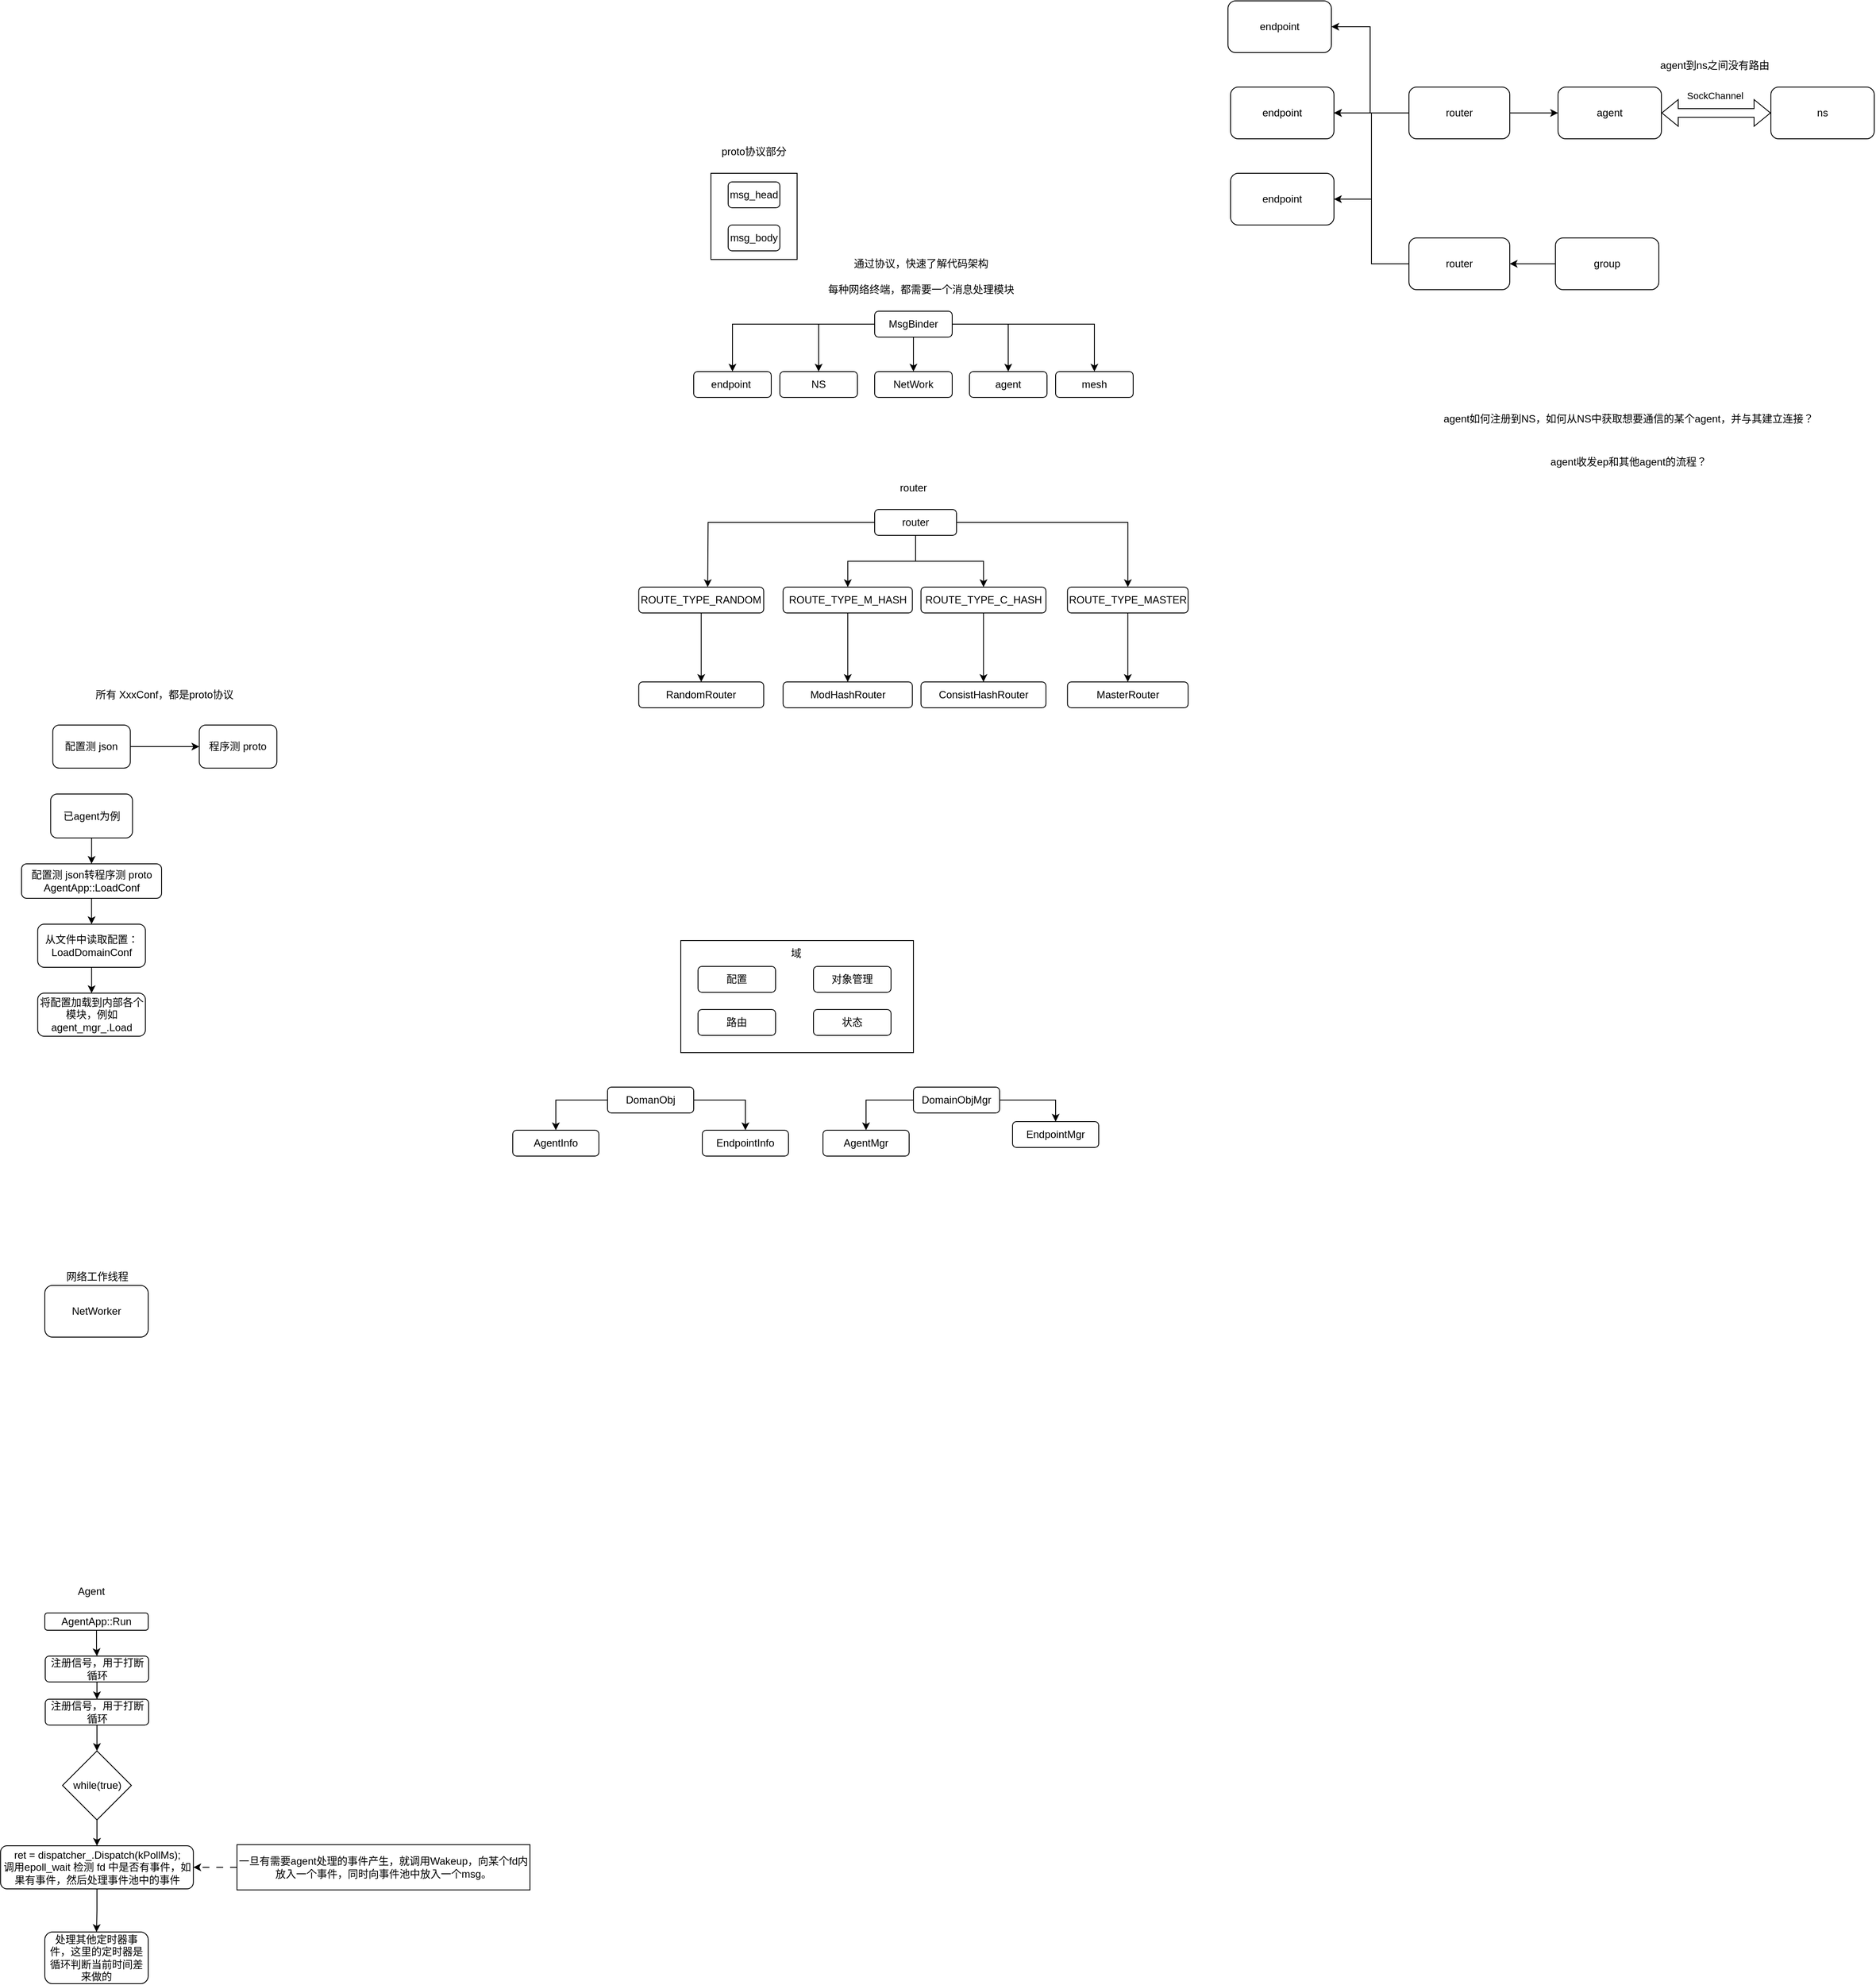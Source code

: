 <mxfile version="26.1.1">
  <diagram name="第 1 页" id="k40KUhnG5UWYb8Obpm_M">
    <mxGraphModel dx="2511" dy="891" grid="1" gridSize="10" guides="1" tooltips="1" connect="1" arrows="1" fold="1" page="1" pageScale="1" pageWidth="827" pageHeight="1169" math="0" shadow="0">
      <root>
        <mxCell id="0" />
        <mxCell id="1" parent="0" />
        <mxCell id="VnnVtrXKFZIncb8XVv-m-1" value="proto协议部分" style="text;html=1;align=center;verticalAlign=middle;whiteSpace=wrap;rounded=0;" vertex="1" parent="1">
          <mxGeometry x="50" y="180" width="80" height="30" as="geometry" />
        </mxCell>
        <mxCell id="VnnVtrXKFZIncb8XVv-m-6" value="" style="rounded=0;whiteSpace=wrap;html=1;fillColor=default;" vertex="1" parent="1">
          <mxGeometry x="40" y="220" width="100" height="100" as="geometry" />
        </mxCell>
        <mxCell id="VnnVtrXKFZIncb8XVv-m-8" value="msg_head" style="rounded=1;whiteSpace=wrap;html=1;" vertex="1" parent="1">
          <mxGeometry x="60" y="230" width="60" height="30" as="geometry" />
        </mxCell>
        <mxCell id="VnnVtrXKFZIncb8XVv-m-9" value="msg_body" style="rounded=1;whiteSpace=wrap;html=1;" vertex="1" parent="1">
          <mxGeometry x="60" y="280" width="60" height="30" as="geometry" />
        </mxCell>
        <mxCell id="VnnVtrXKFZIncb8XVv-m-14" value="每种网络终端，都需要一个消息处理模块" style="text;html=1;align=center;verticalAlign=middle;whiteSpace=wrap;rounded=0;" vertex="1" parent="1">
          <mxGeometry x="154" y="340" width="260" height="30" as="geometry" />
        </mxCell>
        <mxCell id="VnnVtrXKFZIncb8XVv-m-17" value="" style="edgeStyle=orthogonalEdgeStyle;rounded=0;orthogonalLoop=1;jettySize=auto;html=1;" edge="1" parent="1" source="VnnVtrXKFZIncb8XVv-m-15" target="VnnVtrXKFZIncb8XVv-m-16">
          <mxGeometry relative="1" as="geometry" />
        </mxCell>
        <mxCell id="VnnVtrXKFZIncb8XVv-m-22" value="" style="edgeStyle=orthogonalEdgeStyle;rounded=0;orthogonalLoop=1;jettySize=auto;html=1;" edge="1" parent="1" source="VnnVtrXKFZIncb8XVv-m-15" target="VnnVtrXKFZIncb8XVv-m-21">
          <mxGeometry relative="1" as="geometry" />
        </mxCell>
        <mxCell id="VnnVtrXKFZIncb8XVv-m-24" value="" style="edgeStyle=orthogonalEdgeStyle;rounded=0;orthogonalLoop=1;jettySize=auto;html=1;" edge="1" parent="1" source="VnnVtrXKFZIncb8XVv-m-15" target="VnnVtrXKFZIncb8XVv-m-23">
          <mxGeometry relative="1" as="geometry" />
        </mxCell>
        <mxCell id="VnnVtrXKFZIncb8XVv-m-26" value="" style="edgeStyle=orthogonalEdgeStyle;rounded=0;orthogonalLoop=1;jettySize=auto;html=1;" edge="1" parent="1" source="VnnVtrXKFZIncb8XVv-m-15" target="VnnVtrXKFZIncb8XVv-m-25">
          <mxGeometry relative="1" as="geometry" />
        </mxCell>
        <mxCell id="VnnVtrXKFZIncb8XVv-m-28" value="" style="edgeStyle=orthogonalEdgeStyle;rounded=0;orthogonalLoop=1;jettySize=auto;html=1;" edge="1" parent="1" source="VnnVtrXKFZIncb8XVv-m-15" target="VnnVtrXKFZIncb8XVv-m-27">
          <mxGeometry relative="1" as="geometry" />
        </mxCell>
        <mxCell id="VnnVtrXKFZIncb8XVv-m-15" value="MsgBinder" style="rounded=1;whiteSpace=wrap;html=1;" vertex="1" parent="1">
          <mxGeometry x="230" y="380" width="90" height="30" as="geometry" />
        </mxCell>
        <mxCell id="VnnVtrXKFZIncb8XVv-m-16" value="endpoint&amp;nbsp;" style="rounded=1;whiteSpace=wrap;html=1;" vertex="1" parent="1">
          <mxGeometry x="20" y="450" width="90" height="30" as="geometry" />
        </mxCell>
        <mxCell id="VnnVtrXKFZIncb8XVv-m-21" value="mesh" style="rounded=1;whiteSpace=wrap;html=1;" vertex="1" parent="1">
          <mxGeometry x="440" y="450" width="90" height="30" as="geometry" />
        </mxCell>
        <mxCell id="VnnVtrXKFZIncb8XVv-m-23" value="agent" style="rounded=1;whiteSpace=wrap;html=1;" vertex="1" parent="1">
          <mxGeometry x="340" y="450" width="90" height="30" as="geometry" />
        </mxCell>
        <mxCell id="VnnVtrXKFZIncb8XVv-m-25" value="NetWork" style="rounded=1;whiteSpace=wrap;html=1;" vertex="1" parent="1">
          <mxGeometry x="230" y="450" width="90" height="30" as="geometry" />
        </mxCell>
        <mxCell id="VnnVtrXKFZIncb8XVv-m-27" value="NS" style="rounded=1;whiteSpace=wrap;html=1;" vertex="1" parent="1">
          <mxGeometry x="120" y="450" width="90" height="30" as="geometry" />
        </mxCell>
        <mxCell id="VnnVtrXKFZIncb8XVv-m-29" value="通过协议，快速了解代码架构" style="text;html=1;align=center;verticalAlign=middle;whiteSpace=wrap;rounded=0;" vertex="1" parent="1">
          <mxGeometry x="204" y="310" width="160" height="30" as="geometry" />
        </mxCell>
        <mxCell id="VnnVtrXKFZIncb8XVv-m-30" value="router" style="text;html=1;align=center;verticalAlign=middle;whiteSpace=wrap;rounded=0;" vertex="1" parent="1">
          <mxGeometry x="245" y="570" width="60" height="30" as="geometry" />
        </mxCell>
        <mxCell id="VnnVtrXKFZIncb8XVv-m-33" value="" style="edgeStyle=orthogonalEdgeStyle;rounded=0;orthogonalLoop=1;jettySize=auto;html=1;" edge="1" parent="1" source="VnnVtrXKFZIncb8XVv-m-31">
          <mxGeometry relative="1" as="geometry">
            <mxPoint x="36.243" y="700" as="targetPoint" />
          </mxGeometry>
        </mxCell>
        <mxCell id="VnnVtrXKFZIncb8XVv-m-35" value="" style="edgeStyle=orthogonalEdgeStyle;rounded=0;orthogonalLoop=1;jettySize=auto;html=1;" edge="1" parent="1" source="VnnVtrXKFZIncb8XVv-m-31" target="VnnVtrXKFZIncb8XVv-m-34">
          <mxGeometry relative="1" as="geometry" />
        </mxCell>
        <mxCell id="VnnVtrXKFZIncb8XVv-m-37" value="" style="edgeStyle=orthogonalEdgeStyle;rounded=0;orthogonalLoop=1;jettySize=auto;html=1;" edge="1" parent="1" source="VnnVtrXKFZIncb8XVv-m-31" target="VnnVtrXKFZIncb8XVv-m-36">
          <mxGeometry relative="1" as="geometry" />
        </mxCell>
        <mxCell id="VnnVtrXKFZIncb8XVv-m-41" value="" style="edgeStyle=orthogonalEdgeStyle;rounded=0;orthogonalLoop=1;jettySize=auto;html=1;" edge="1" parent="1" source="VnnVtrXKFZIncb8XVv-m-31" target="VnnVtrXKFZIncb8XVv-m-40">
          <mxGeometry relative="1" as="geometry" />
        </mxCell>
        <mxCell id="VnnVtrXKFZIncb8XVv-m-31" value="router" style="rounded=1;whiteSpace=wrap;html=1;" vertex="1" parent="1">
          <mxGeometry x="230" y="610" width="95" height="30" as="geometry" />
        </mxCell>
        <mxCell id="VnnVtrXKFZIncb8XVv-m-49" value="" style="edgeStyle=orthogonalEdgeStyle;rounded=0;orthogonalLoop=1;jettySize=auto;html=1;" edge="1" parent="1" source="VnnVtrXKFZIncb8XVv-m-32" target="VnnVtrXKFZIncb8XVv-m-48">
          <mxGeometry relative="1" as="geometry" />
        </mxCell>
        <mxCell id="VnnVtrXKFZIncb8XVv-m-32" value="ROUTE_TYPE_RANDOM" style="rounded=1;whiteSpace=wrap;html=1;" vertex="1" parent="1">
          <mxGeometry x="-43.76" y="700" width="145" height="30" as="geometry" />
        </mxCell>
        <mxCell id="VnnVtrXKFZIncb8XVv-m-47" value="" style="edgeStyle=orthogonalEdgeStyle;rounded=0;orthogonalLoop=1;jettySize=auto;html=1;" edge="1" parent="1" source="VnnVtrXKFZIncb8XVv-m-34" target="VnnVtrXKFZIncb8XVv-m-46">
          <mxGeometry relative="1" as="geometry" />
        </mxCell>
        <mxCell id="VnnVtrXKFZIncb8XVv-m-34" value="ROUTE_TYPE_MASTER" style="rounded=1;whiteSpace=wrap;html=1;" vertex="1" parent="1">
          <mxGeometry x="453.76" y="700" width="140" height="30" as="geometry" />
        </mxCell>
        <mxCell id="VnnVtrXKFZIncb8XVv-m-45" value="" style="edgeStyle=orthogonalEdgeStyle;rounded=0;orthogonalLoop=1;jettySize=auto;html=1;" edge="1" parent="1" source="VnnVtrXKFZIncb8XVv-m-36" target="VnnVtrXKFZIncb8XVv-m-44">
          <mxGeometry relative="1" as="geometry" />
        </mxCell>
        <mxCell id="VnnVtrXKFZIncb8XVv-m-36" value="ROUTE_TYPE_C_HASH" style="rounded=1;whiteSpace=wrap;html=1;" vertex="1" parent="1">
          <mxGeometry x="283.76" y="700" width="145" height="30" as="geometry" />
        </mxCell>
        <mxCell id="VnnVtrXKFZIncb8XVv-m-43" value="" style="edgeStyle=orthogonalEdgeStyle;rounded=0;orthogonalLoop=1;jettySize=auto;html=1;" edge="1" parent="1" source="VnnVtrXKFZIncb8XVv-m-40" target="VnnVtrXKFZIncb8XVv-m-42">
          <mxGeometry relative="1" as="geometry" />
        </mxCell>
        <mxCell id="VnnVtrXKFZIncb8XVv-m-40" value="ROUTE_TYPE_M_HASH" style="rounded=1;whiteSpace=wrap;html=1;" vertex="1" parent="1">
          <mxGeometry x="123.76" y="700" width="150" height="30" as="geometry" />
        </mxCell>
        <mxCell id="VnnVtrXKFZIncb8XVv-m-42" value="ModHashRouter" style="rounded=1;whiteSpace=wrap;html=1;" vertex="1" parent="1">
          <mxGeometry x="123.76" y="810" width="150" height="30" as="geometry" />
        </mxCell>
        <mxCell id="VnnVtrXKFZIncb8XVv-m-44" value="ConsistHashRouter" style="rounded=1;whiteSpace=wrap;html=1;" vertex="1" parent="1">
          <mxGeometry x="283.76" y="810" width="145" height="30" as="geometry" />
        </mxCell>
        <mxCell id="VnnVtrXKFZIncb8XVv-m-46" value="MasterRouter" style="rounded=1;whiteSpace=wrap;html=1;" vertex="1" parent="1">
          <mxGeometry x="453.76" y="810" width="140" height="30" as="geometry" />
        </mxCell>
        <mxCell id="VnnVtrXKFZIncb8XVv-m-48" value="RandomRouter" style="rounded=1;whiteSpace=wrap;html=1;" vertex="1" parent="1">
          <mxGeometry x="-43.76" y="810" width="145" height="30" as="geometry" />
        </mxCell>
        <mxCell id="VnnVtrXKFZIncb8XVv-m-50" value="agent" style="rounded=1;whiteSpace=wrap;html=1;" vertex="1" parent="1">
          <mxGeometry x="1023" y="120" width="120" height="60" as="geometry" />
        </mxCell>
        <mxCell id="VnnVtrXKFZIncb8XVv-m-56" style="edgeStyle=orthogonalEdgeStyle;rounded=0;orthogonalLoop=1;jettySize=auto;html=1;entryX=1;entryY=0.5;entryDx=0;entryDy=0;" edge="1" parent="1" source="VnnVtrXKFZIncb8XVv-m-51" target="VnnVtrXKFZIncb8XVv-m-52">
          <mxGeometry relative="1" as="geometry" />
        </mxCell>
        <mxCell id="VnnVtrXKFZIncb8XVv-m-57" style="edgeStyle=orthogonalEdgeStyle;rounded=0;orthogonalLoop=1;jettySize=auto;html=1;entryX=1;entryY=0.5;entryDx=0;entryDy=0;" edge="1" parent="1" source="VnnVtrXKFZIncb8XVv-m-51" target="VnnVtrXKFZIncb8XVv-m-54">
          <mxGeometry relative="1" as="geometry" />
        </mxCell>
        <mxCell id="VnnVtrXKFZIncb8XVv-m-58" style="edgeStyle=orthogonalEdgeStyle;rounded=0;orthogonalLoop=1;jettySize=auto;html=1;entryX=1;entryY=0.5;entryDx=0;entryDy=0;" edge="1" parent="1" source="VnnVtrXKFZIncb8XVv-m-51" target="VnnVtrXKFZIncb8XVv-m-55">
          <mxGeometry relative="1" as="geometry" />
        </mxCell>
        <mxCell id="VnnVtrXKFZIncb8XVv-m-59" style="edgeStyle=orthogonalEdgeStyle;rounded=0;orthogonalLoop=1;jettySize=auto;html=1;entryX=0;entryY=0.5;entryDx=0;entryDy=0;" edge="1" parent="1" source="VnnVtrXKFZIncb8XVv-m-51" target="VnnVtrXKFZIncb8XVv-m-50">
          <mxGeometry relative="1" as="geometry" />
        </mxCell>
        <mxCell id="VnnVtrXKFZIncb8XVv-m-51" value="router" style="rounded=1;whiteSpace=wrap;html=1;" vertex="1" parent="1">
          <mxGeometry x="850" y="120" width="117" height="60" as="geometry" />
        </mxCell>
        <mxCell id="VnnVtrXKFZIncb8XVv-m-52" value="endpoint" style="rounded=1;whiteSpace=wrap;html=1;" vertex="1" parent="1">
          <mxGeometry x="640" y="20" width="120" height="60" as="geometry" />
        </mxCell>
        <mxCell id="VnnVtrXKFZIncb8XVv-m-54" value="endpoint" style="rounded=1;whiteSpace=wrap;html=1;" vertex="1" parent="1">
          <mxGeometry x="643" y="120" width="120" height="60" as="geometry" />
        </mxCell>
        <mxCell id="VnnVtrXKFZIncb8XVv-m-55" value="endpoint" style="rounded=1;whiteSpace=wrap;html=1;" vertex="1" parent="1">
          <mxGeometry x="643" y="220" width="120" height="60" as="geometry" />
        </mxCell>
        <mxCell id="VnnVtrXKFZIncb8XVv-m-60" value="ns" style="rounded=1;whiteSpace=wrap;html=1;" vertex="1" parent="1">
          <mxGeometry x="1270" y="120" width="120" height="60" as="geometry" />
        </mxCell>
        <mxCell id="VnnVtrXKFZIncb8XVv-m-62" value="" style="shape=flexArrow;endArrow=classic;startArrow=classic;html=1;rounded=0;entryX=0;entryY=0.5;entryDx=0;entryDy=0;exitX=1;exitY=0.5;exitDx=0;exitDy=0;" edge="1" parent="1" source="VnnVtrXKFZIncb8XVv-m-50" target="VnnVtrXKFZIncb8XVv-m-60">
          <mxGeometry width="100" height="100" relative="1" as="geometry">
            <mxPoint x="1160" y="270" as="sourcePoint" />
            <mxPoint x="1260" y="170" as="targetPoint" />
          </mxGeometry>
        </mxCell>
        <mxCell id="VnnVtrXKFZIncb8XVv-m-63" value="SockChannel" style="edgeLabel;html=1;align=center;verticalAlign=middle;resizable=0;points=[];" vertex="1" connectable="0" parent="VnnVtrXKFZIncb8XVv-m-62">
          <mxGeometry x="-0.029" y="-3" relative="1" as="geometry">
            <mxPoint y="-23" as="offset" />
          </mxGeometry>
        </mxCell>
        <mxCell id="VnnVtrXKFZIncb8XVv-m-64" value="agent到ns之间没有路由" style="text;html=1;align=center;verticalAlign=middle;whiteSpace=wrap;rounded=0;" vertex="1" parent="1">
          <mxGeometry x="1120" y="80" width="170" height="30" as="geometry" />
        </mxCell>
        <mxCell id="VnnVtrXKFZIncb8XVv-m-67" style="edgeStyle=orthogonalEdgeStyle;rounded=0;orthogonalLoop=1;jettySize=auto;html=1;entryX=1;entryY=0.5;entryDx=0;entryDy=0;" edge="1" parent="1" source="VnnVtrXKFZIncb8XVv-m-65" target="VnnVtrXKFZIncb8XVv-m-66">
          <mxGeometry relative="1" as="geometry" />
        </mxCell>
        <mxCell id="VnnVtrXKFZIncb8XVv-m-65" value="group" style="rounded=1;whiteSpace=wrap;html=1;" vertex="1" parent="1">
          <mxGeometry x="1020" y="295" width="120" height="60" as="geometry" />
        </mxCell>
        <mxCell id="VnnVtrXKFZIncb8XVv-m-68" style="edgeStyle=orthogonalEdgeStyle;rounded=0;orthogonalLoop=1;jettySize=auto;html=1;exitX=0;exitY=0.5;exitDx=0;exitDy=0;entryX=1;entryY=0.5;entryDx=0;entryDy=0;" edge="1" parent="1" source="VnnVtrXKFZIncb8XVv-m-66" target="VnnVtrXKFZIncb8XVv-m-54">
          <mxGeometry relative="1" as="geometry" />
        </mxCell>
        <mxCell id="VnnVtrXKFZIncb8XVv-m-66" value="router" style="rounded=1;whiteSpace=wrap;html=1;" vertex="1" parent="1">
          <mxGeometry x="850" y="295" width="117" height="60" as="geometry" />
        </mxCell>
        <mxCell id="VnnVtrXKFZIncb8XVv-m-70" value="" style="rounded=0;whiteSpace=wrap;html=1;" vertex="1" parent="1">
          <mxGeometry x="5" y="1110" width="270" height="130" as="geometry" />
        </mxCell>
        <mxCell id="VnnVtrXKFZIncb8XVv-m-71" value="域" style="text;html=1;align=center;verticalAlign=middle;whiteSpace=wrap;rounded=0;" vertex="1" parent="1">
          <mxGeometry x="108.76" y="1110" width="60" height="30" as="geometry" />
        </mxCell>
        <mxCell id="VnnVtrXKFZIncb8XVv-m-72" value="配置" style="rounded=1;whiteSpace=wrap;html=1;" vertex="1" parent="1">
          <mxGeometry x="25" y="1140" width="90" height="30" as="geometry" />
        </mxCell>
        <mxCell id="VnnVtrXKFZIncb8XVv-m-73" value="对象管理" style="rounded=1;whiteSpace=wrap;html=1;" vertex="1" parent="1">
          <mxGeometry x="159" y="1140" width="90" height="30" as="geometry" />
        </mxCell>
        <mxCell id="VnnVtrXKFZIncb8XVv-m-74" value="路由" style="rounded=1;whiteSpace=wrap;html=1;" vertex="1" parent="1">
          <mxGeometry x="25" y="1190" width="90" height="30" as="geometry" />
        </mxCell>
        <mxCell id="VnnVtrXKFZIncb8XVv-m-75" value="状态" style="rounded=1;whiteSpace=wrap;html=1;" vertex="1" parent="1">
          <mxGeometry x="159" y="1190" width="90" height="30" as="geometry" />
        </mxCell>
        <mxCell id="VnnVtrXKFZIncb8XVv-m-78" value="" style="edgeStyle=orthogonalEdgeStyle;rounded=0;orthogonalLoop=1;jettySize=auto;html=1;" edge="1" parent="1" source="VnnVtrXKFZIncb8XVv-m-76" target="VnnVtrXKFZIncb8XVv-m-77">
          <mxGeometry relative="1" as="geometry" />
        </mxCell>
        <mxCell id="VnnVtrXKFZIncb8XVv-m-80" value="" style="edgeStyle=orthogonalEdgeStyle;rounded=0;orthogonalLoop=1;jettySize=auto;html=1;" edge="1" parent="1" source="VnnVtrXKFZIncb8XVv-m-76" target="VnnVtrXKFZIncb8XVv-m-79">
          <mxGeometry relative="1" as="geometry" />
        </mxCell>
        <mxCell id="VnnVtrXKFZIncb8XVv-m-76" value="DomanObj" style="rounded=1;whiteSpace=wrap;html=1;" vertex="1" parent="1">
          <mxGeometry x="-80" y="1280" width="100" height="30" as="geometry" />
        </mxCell>
        <mxCell id="VnnVtrXKFZIncb8XVv-m-77" value="AgentInfo" style="rounded=1;whiteSpace=wrap;html=1;" vertex="1" parent="1">
          <mxGeometry x="-190" y="1330" width="100" height="30" as="geometry" />
        </mxCell>
        <mxCell id="VnnVtrXKFZIncb8XVv-m-79" value="EndpointInfo" style="rounded=1;whiteSpace=wrap;html=1;" vertex="1" parent="1">
          <mxGeometry x="30" y="1330" width="100" height="30" as="geometry" />
        </mxCell>
        <mxCell id="VnnVtrXKFZIncb8XVv-m-83" value="" style="edgeStyle=orthogonalEdgeStyle;rounded=0;orthogonalLoop=1;jettySize=auto;html=1;" edge="1" parent="1" source="VnnVtrXKFZIncb8XVv-m-81" target="VnnVtrXKFZIncb8XVv-m-82">
          <mxGeometry relative="1" as="geometry" />
        </mxCell>
        <mxCell id="VnnVtrXKFZIncb8XVv-m-85" value="" style="edgeStyle=orthogonalEdgeStyle;rounded=0;orthogonalLoop=1;jettySize=auto;html=1;" edge="1" parent="1" source="VnnVtrXKFZIncb8XVv-m-81" target="VnnVtrXKFZIncb8XVv-m-84">
          <mxGeometry relative="1" as="geometry" />
        </mxCell>
        <mxCell id="VnnVtrXKFZIncb8XVv-m-81" value="DomainObjMgr" style="rounded=1;whiteSpace=wrap;html=1;" vertex="1" parent="1">
          <mxGeometry x="275" y="1280" width="100" height="30" as="geometry" />
        </mxCell>
        <mxCell id="VnnVtrXKFZIncb8XVv-m-82" value="AgentMgr" style="rounded=1;whiteSpace=wrap;html=1;" vertex="1" parent="1">
          <mxGeometry x="170" y="1330" width="100" height="30" as="geometry" />
        </mxCell>
        <mxCell id="VnnVtrXKFZIncb8XVv-m-84" value="EndpointMgr" style="rounded=1;whiteSpace=wrap;html=1;" vertex="1" parent="1">
          <mxGeometry x="390" y="1320" width="100" height="30" as="geometry" />
        </mxCell>
        <mxCell id="VnnVtrXKFZIncb8XVv-m-88" value="所有 XxxConf，都是proto协议" style="text;html=1;align=center;verticalAlign=middle;whiteSpace=wrap;rounded=0;" vertex="1" parent="1">
          <mxGeometry x="-688.75" y="810" width="190" height="30" as="geometry" />
        </mxCell>
        <mxCell id="VnnVtrXKFZIncb8XVv-m-92" value="" style="edgeStyle=orthogonalEdgeStyle;rounded=0;orthogonalLoop=1;jettySize=auto;html=1;" edge="1" parent="1" source="VnnVtrXKFZIncb8XVv-m-89" target="VnnVtrXKFZIncb8XVv-m-91">
          <mxGeometry relative="1" as="geometry" />
        </mxCell>
        <mxCell id="VnnVtrXKFZIncb8XVv-m-89" value="配置测 json" style="rounded=1;whiteSpace=wrap;html=1;" vertex="1" parent="1">
          <mxGeometry x="-723.75" y="860" width="90" height="50" as="geometry" />
        </mxCell>
        <mxCell id="VnnVtrXKFZIncb8XVv-m-91" value="程序测 proto" style="rounded=1;whiteSpace=wrap;html=1;" vertex="1" parent="1">
          <mxGeometry x="-553.75" y="860" width="90" height="50" as="geometry" />
        </mxCell>
        <mxCell id="VnnVtrXKFZIncb8XVv-m-95" value="" style="edgeStyle=orthogonalEdgeStyle;rounded=0;orthogonalLoop=1;jettySize=auto;html=1;" edge="1" parent="1" source="VnnVtrXKFZIncb8XVv-m-93" target="VnnVtrXKFZIncb8XVv-m-94">
          <mxGeometry relative="1" as="geometry" />
        </mxCell>
        <mxCell id="VnnVtrXKFZIncb8XVv-m-93" value="&lt;div&gt;配置测 json转程序测 proto&lt;/div&gt;AgentApp::LoadConf" style="rounded=1;whiteSpace=wrap;html=1;" vertex="1" parent="1">
          <mxGeometry x="-760" y="1021" width="162.5" height="40" as="geometry" />
        </mxCell>
        <mxCell id="VnnVtrXKFZIncb8XVv-m-97" value="" style="edgeStyle=orthogonalEdgeStyle;rounded=0;orthogonalLoop=1;jettySize=auto;html=1;" edge="1" parent="1" source="VnnVtrXKFZIncb8XVv-m-94" target="VnnVtrXKFZIncb8XVv-m-96">
          <mxGeometry relative="1" as="geometry" />
        </mxCell>
        <mxCell id="VnnVtrXKFZIncb8XVv-m-94" value="&lt;div&gt;从文件中读取配置：&lt;/div&gt;LoadDomainConf" style="rounded=1;whiteSpace=wrap;html=1;" vertex="1" parent="1">
          <mxGeometry x="-741.25" y="1091" width="125" height="50" as="geometry" />
        </mxCell>
        <mxCell id="VnnVtrXKFZIncb8XVv-m-96" value="将配置加载到内部各个模块，例如 agent_mgr_.Load" style="rounded=1;whiteSpace=wrap;html=1;" vertex="1" parent="1">
          <mxGeometry x="-741.25" y="1171" width="125" height="50" as="geometry" />
        </mxCell>
        <mxCell id="VnnVtrXKFZIncb8XVv-m-99" value="" style="edgeStyle=orthogonalEdgeStyle;rounded=0;orthogonalLoop=1;jettySize=auto;html=1;" edge="1" parent="1" source="VnnVtrXKFZIncb8XVv-m-98" target="VnnVtrXKFZIncb8XVv-m-93">
          <mxGeometry relative="1" as="geometry" />
        </mxCell>
        <mxCell id="VnnVtrXKFZIncb8XVv-m-98" value="已agent为例" style="rounded=1;whiteSpace=wrap;html=1;" vertex="1" parent="1">
          <mxGeometry x="-726.25" y="940" width="95" height="51" as="geometry" />
        </mxCell>
        <mxCell id="VnnVtrXKFZIncb8XVv-m-100" value="agent如何注册到NS，如何从NS中获取想要通信的某个agent，并与其建立连接？" style="text;html=1;align=center;verticalAlign=middle;whiteSpace=wrap;rounded=0;" vertex="1" parent="1">
          <mxGeometry x="850" y="490" width="510" height="30" as="geometry" />
        </mxCell>
        <mxCell id="VnnVtrXKFZIncb8XVv-m-101" value="agent收发ep和其他agent的流程？" style="text;html=1;align=center;verticalAlign=middle;whiteSpace=wrap;rounded=0;" vertex="1" parent="1">
          <mxGeometry x="850" y="540" width="510" height="30" as="geometry" />
        </mxCell>
        <mxCell id="VnnVtrXKFZIncb8XVv-m-104" value="网络工作线程" style="text;html=1;align=center;verticalAlign=middle;whiteSpace=wrap;rounded=0;" vertex="1" parent="1">
          <mxGeometry x="-747.5" y="1490" width="150" height="20" as="geometry" />
        </mxCell>
        <mxCell id="VnnVtrXKFZIncb8XVv-m-105" value="NetWorker" style="rounded=1;whiteSpace=wrap;html=1;" vertex="1" parent="1">
          <mxGeometry x="-733" y="1510" width="120" height="60" as="geometry" />
        </mxCell>
        <mxCell id="VnnVtrXKFZIncb8XVv-m-106" value="Agent" style="text;html=1;align=center;verticalAlign=middle;whiteSpace=wrap;rounded=0;" vertex="1" parent="1">
          <mxGeometry x="-708.75" y="1850" width="60" height="30" as="geometry" />
        </mxCell>
        <mxCell id="VnnVtrXKFZIncb8XVv-m-109" value="" style="edgeStyle=orthogonalEdgeStyle;rounded=0;orthogonalLoop=1;jettySize=auto;html=1;" edge="1" parent="1" source="VnnVtrXKFZIncb8XVv-m-107" target="VnnVtrXKFZIncb8XVv-m-108">
          <mxGeometry relative="1" as="geometry" />
        </mxCell>
        <mxCell id="VnnVtrXKFZIncb8XVv-m-107" value="AgentApp::Run" style="rounded=1;whiteSpace=wrap;html=1;" vertex="1" parent="1">
          <mxGeometry x="-733" y="1890" width="120" height="20" as="geometry" />
        </mxCell>
        <mxCell id="VnnVtrXKFZIncb8XVv-m-111" value="" style="edgeStyle=orthogonalEdgeStyle;rounded=0;orthogonalLoop=1;jettySize=auto;html=1;" edge="1" parent="1" source="VnnVtrXKFZIncb8XVv-m-108" target="VnnVtrXKFZIncb8XVv-m-110">
          <mxGeometry relative="1" as="geometry" />
        </mxCell>
        <mxCell id="VnnVtrXKFZIncb8XVv-m-108" value="注册信号，用于打断循环" style="rounded=1;whiteSpace=wrap;html=1;" vertex="1" parent="1">
          <mxGeometry x="-732.5" y="1940" width="120" height="30" as="geometry" />
        </mxCell>
        <mxCell id="VnnVtrXKFZIncb8XVv-m-115" style="edgeStyle=orthogonalEdgeStyle;rounded=0;orthogonalLoop=1;jettySize=auto;html=1;entryX=0.5;entryY=0;entryDx=0;entryDy=0;" edge="1" parent="1" source="VnnVtrXKFZIncb8XVv-m-110" target="VnnVtrXKFZIncb8XVv-m-114">
          <mxGeometry relative="1" as="geometry" />
        </mxCell>
        <mxCell id="VnnVtrXKFZIncb8XVv-m-110" value="注册信号，用于打断循环" style="rounded=1;whiteSpace=wrap;html=1;" vertex="1" parent="1">
          <mxGeometry x="-732.49" y="1990" width="120" height="30" as="geometry" />
        </mxCell>
        <mxCell id="VnnVtrXKFZIncb8XVv-m-118" value="" style="edgeStyle=orthogonalEdgeStyle;rounded=0;orthogonalLoop=1;jettySize=auto;html=1;" edge="1" parent="1" source="VnnVtrXKFZIncb8XVv-m-112" target="VnnVtrXKFZIncb8XVv-m-117">
          <mxGeometry relative="1" as="geometry" />
        </mxCell>
        <mxCell id="VnnVtrXKFZIncb8XVv-m-112" value="&lt;div&gt;&lt;br&gt;&lt;/div&gt;ret = dispatcher_.Dispatch(kPollMs);&lt;div&gt;调用epoll_wait 检测 fd 中是否有事件，如果有事件，然后处理事件池中的事件&lt;br&gt;&lt;div&gt;&lt;br&gt;&lt;/div&gt;&lt;/div&gt;" style="rounded=1;whiteSpace=wrap;html=1;" vertex="1" parent="1">
          <mxGeometry x="-784.36" y="2160" width="223.75" height="50" as="geometry" />
        </mxCell>
        <mxCell id="VnnVtrXKFZIncb8XVv-m-116" style="edgeStyle=orthogonalEdgeStyle;rounded=0;orthogonalLoop=1;jettySize=auto;html=1;entryX=0.5;entryY=0;entryDx=0;entryDy=0;" edge="1" parent="1" source="VnnVtrXKFZIncb8XVv-m-114" target="VnnVtrXKFZIncb8XVv-m-112">
          <mxGeometry relative="1" as="geometry" />
        </mxCell>
        <mxCell id="VnnVtrXKFZIncb8XVv-m-114" value="while(true)" style="rhombus;whiteSpace=wrap;html=1;" vertex="1" parent="1">
          <mxGeometry x="-712.49" y="2050" width="80" height="80" as="geometry" />
        </mxCell>
        <mxCell id="VnnVtrXKFZIncb8XVv-m-117" value="处理其他定时器事件，这里的定时器是循环判断当前时间差来做的" style="whiteSpace=wrap;html=1;rounded=1;" vertex="1" parent="1">
          <mxGeometry x="-732.995" y="2260" width="120" height="60" as="geometry" />
        </mxCell>
        <mxCell id="VnnVtrXKFZIncb8XVv-m-119" value="一旦有需要agent处理的事件产生，就调用Wakeup，向某个fd内放入一个事件，同时向事件池中放入一个msg。" style="rounded=0;whiteSpace=wrap;html=1;" vertex="1" parent="1">
          <mxGeometry x="-510" y="2158.75" width="340" height="52.5" as="geometry" />
        </mxCell>
        <mxCell id="VnnVtrXKFZIncb8XVv-m-121" value="" style="endArrow=classic;html=1;rounded=0;entryX=1;entryY=0.5;entryDx=0;entryDy=0;exitX=0;exitY=0.5;exitDx=0;exitDy=0;dashed=1;dashPattern=8 8;" edge="1" parent="1" source="VnnVtrXKFZIncb8XVv-m-119" target="VnnVtrXKFZIncb8XVv-m-112">
          <mxGeometry width="50" height="50" relative="1" as="geometry">
            <mxPoint x="-440" y="2070" as="sourcePoint" />
            <mxPoint x="-390" y="2020" as="targetPoint" />
          </mxGeometry>
        </mxCell>
      </root>
    </mxGraphModel>
  </diagram>
</mxfile>
